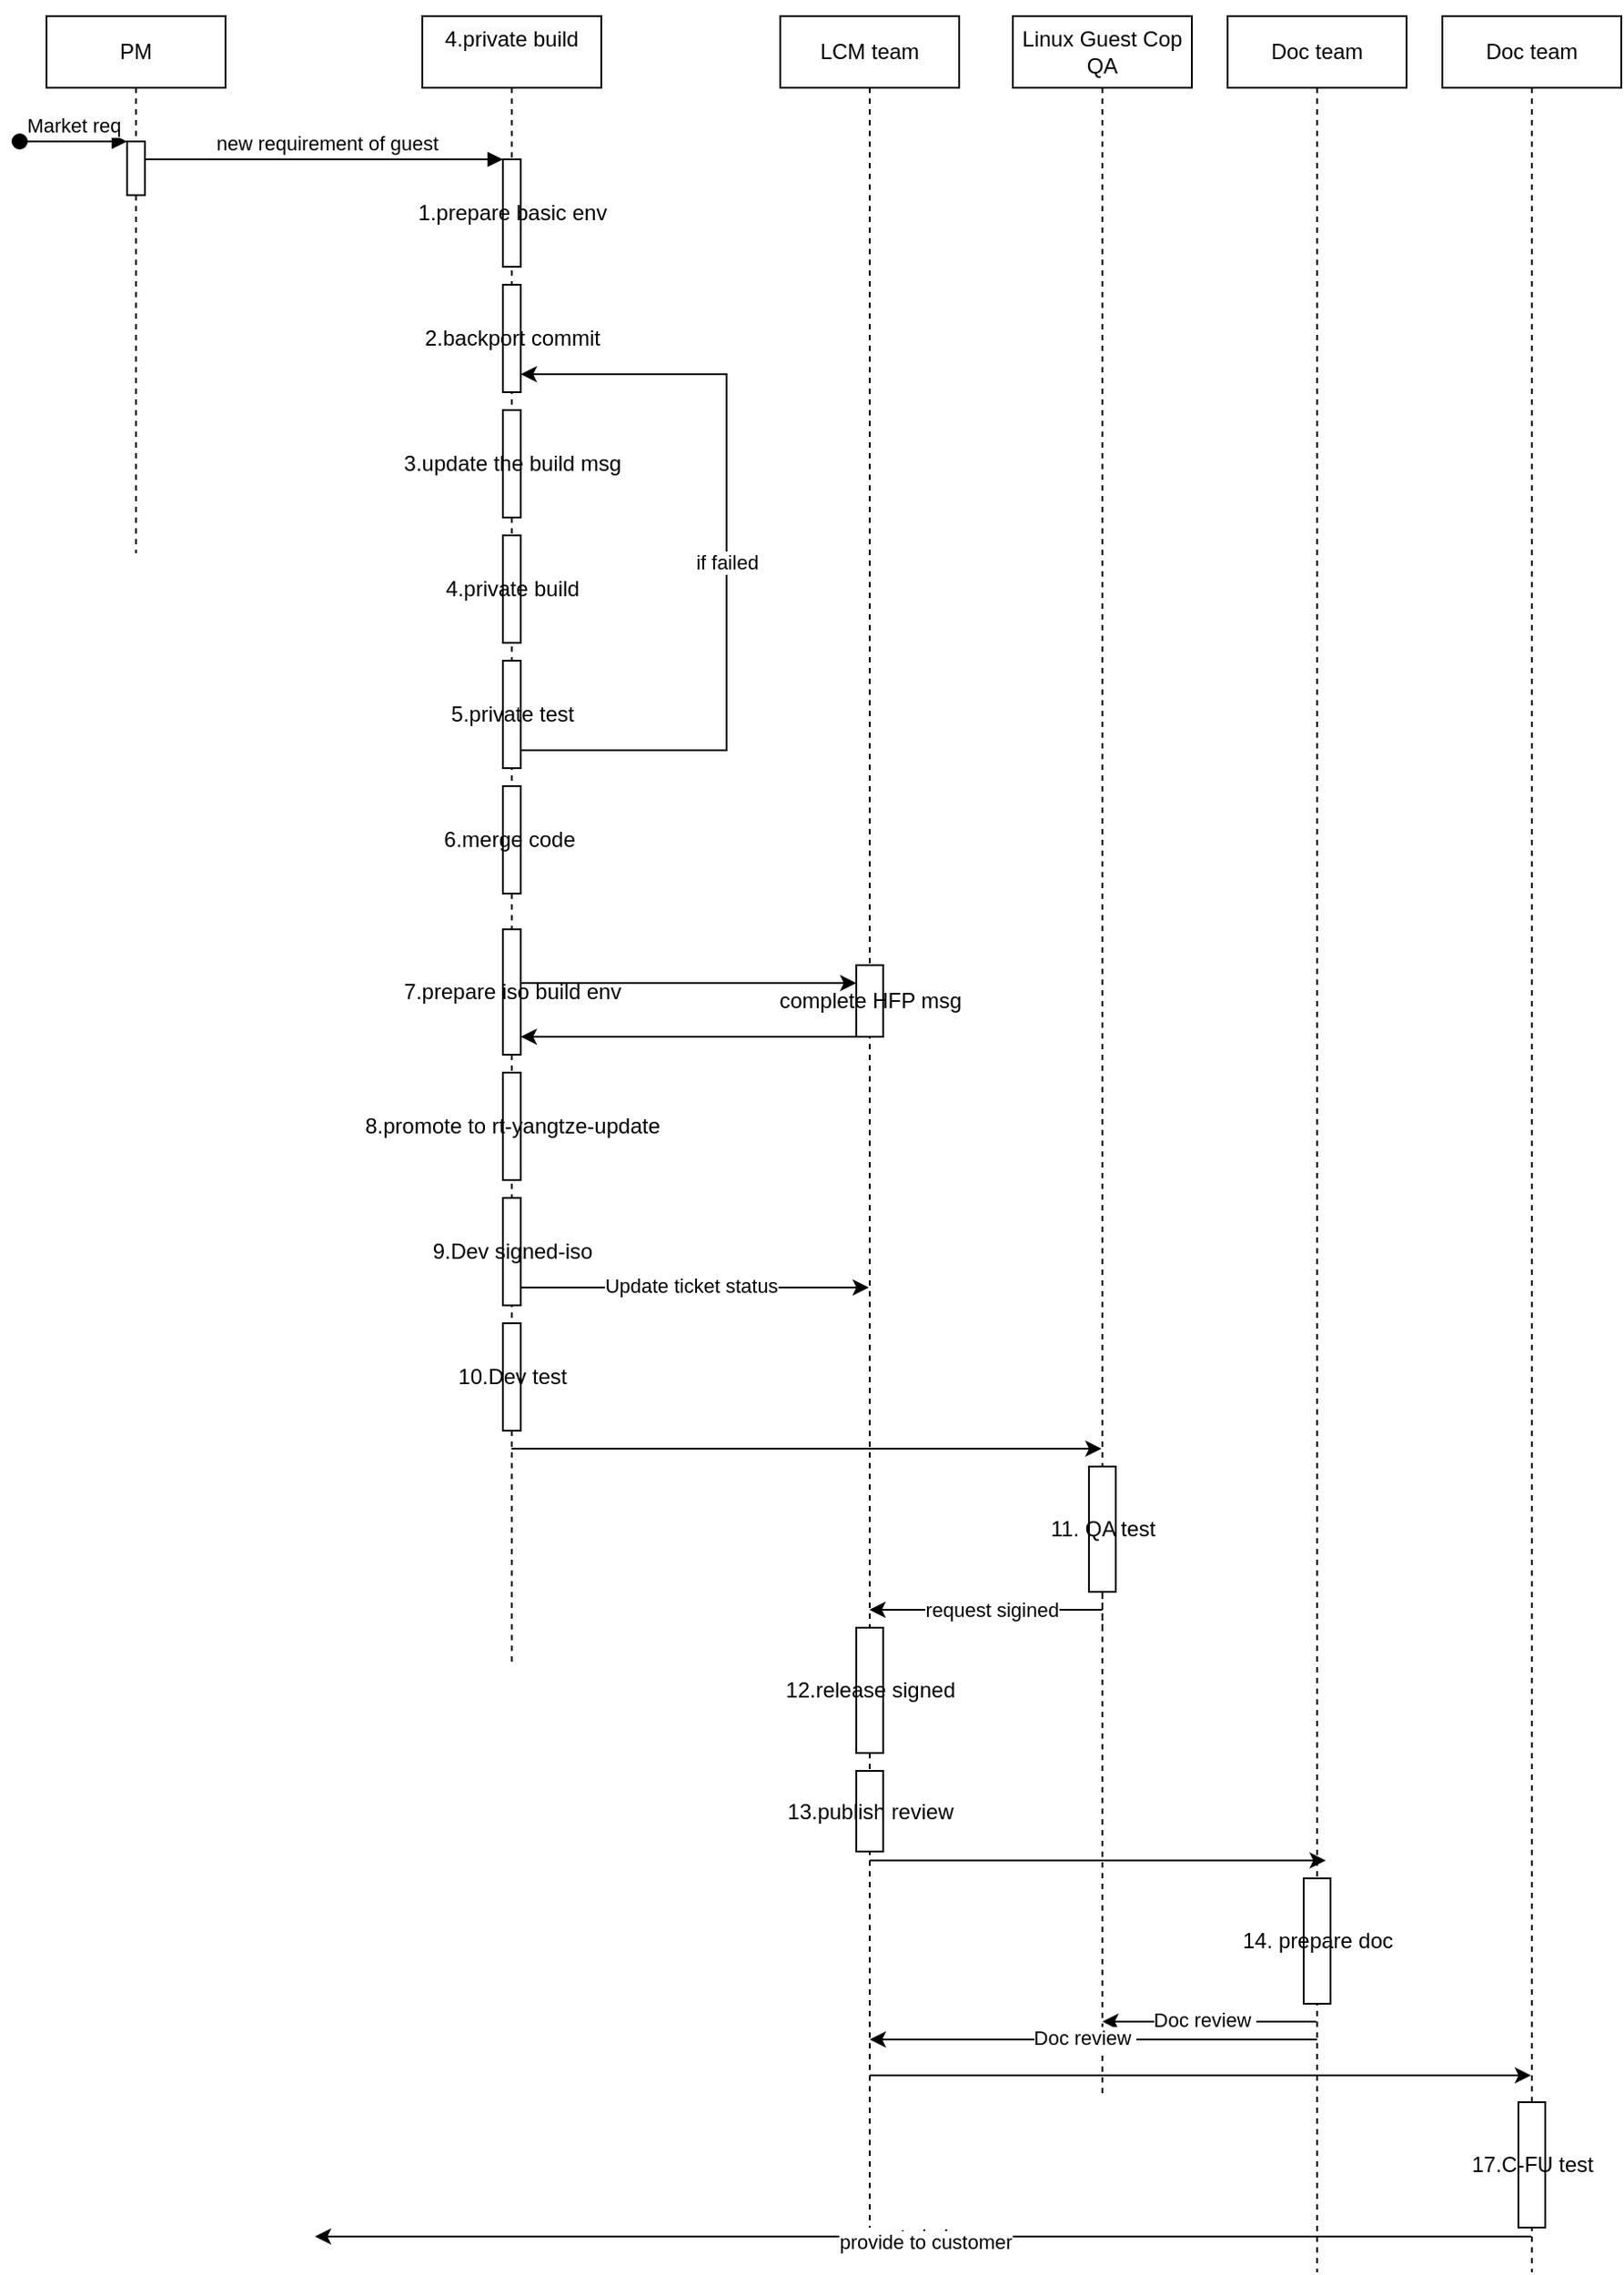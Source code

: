 <mxfile version="21.7.2" type="github">
  <diagram name="Page-1" id="2YBvvXClWsGukQMizWep">
    <mxGraphModel dx="1999" dy="769" grid="1" gridSize="10" guides="1" tooltips="1" connect="1" arrows="1" fold="1" page="1" pageScale="1" pageWidth="850" pageHeight="1100" math="0" shadow="0">
      <root>
        <mxCell id="0" />
        <mxCell id="1" parent="0" />
        <mxCell id="aM9ryv3xv72pqoxQDRHE-1" value="PM" style="shape=umlLifeline;perimeter=lifelinePerimeter;whiteSpace=wrap;html=1;container=0;dropTarget=0;collapsible=0;recursiveResize=0;outlineConnect=0;portConstraint=eastwest;newEdgeStyle={&quot;edgeStyle&quot;:&quot;elbowEdgeStyle&quot;,&quot;elbow&quot;:&quot;vertical&quot;,&quot;curved&quot;:0,&quot;rounded&quot;:0};" parent="1" vertex="1">
          <mxGeometry x="90" y="40" width="100" height="300" as="geometry" />
        </mxCell>
        <mxCell id="aM9ryv3xv72pqoxQDRHE-2" value="" style="html=1;points=[];perimeter=orthogonalPerimeter;outlineConnect=0;targetShapes=umlLifeline;portConstraint=eastwest;newEdgeStyle={&quot;edgeStyle&quot;:&quot;elbowEdgeStyle&quot;,&quot;elbow&quot;:&quot;vertical&quot;,&quot;curved&quot;:0,&quot;rounded&quot;:0};" parent="aM9ryv3xv72pqoxQDRHE-1" vertex="1">
          <mxGeometry x="45" y="70" width="10" height="30" as="geometry" />
        </mxCell>
        <mxCell id="aM9ryv3xv72pqoxQDRHE-3" value="Market req" style="html=1;verticalAlign=bottom;startArrow=oval;endArrow=block;startSize=8;edgeStyle=elbowEdgeStyle;elbow=vertical;curved=0;rounded=0;" parent="aM9ryv3xv72pqoxQDRHE-1" target="aM9ryv3xv72pqoxQDRHE-2" edge="1">
          <mxGeometry relative="1" as="geometry">
            <mxPoint x="-15" y="70" as="sourcePoint" />
          </mxGeometry>
        </mxCell>
        <mxCell id="aM9ryv3xv72pqoxQDRHE-5" value="&#xa;&lt;span style=&quot;color: rgb(0, 0, 0); font-family: Helvetica; font-size: 12px; font-style: normal; font-variant-ligatures: normal; font-variant-caps: normal; font-weight: 400; letter-spacing: normal; orphans: 2; text-align: center; text-indent: 0px; text-transform: none; widows: 2; word-spacing: 0px; -webkit-text-stroke-width: 0px; background-color: rgb(251, 251, 251); text-decoration-thickness: initial; text-decoration-style: initial; text-decoration-color: initial; float: none; display: inline !important;&quot;&gt;4.private build&lt;/span&gt;&#xa;&#xa;" style="shape=umlLifeline;perimeter=lifelinePerimeter;whiteSpace=wrap;html=1;container=0;dropTarget=0;collapsible=0;recursiveResize=0;outlineConnect=0;portConstraint=eastwest;newEdgeStyle={&quot;edgeStyle&quot;:&quot;elbowEdgeStyle&quot;,&quot;elbow&quot;:&quot;vertical&quot;,&quot;curved&quot;:0,&quot;rounded&quot;:0};" parent="1" vertex="1">
          <mxGeometry x="300" y="40" width="100" height="920" as="geometry" />
        </mxCell>
        <mxCell id="aM9ryv3xv72pqoxQDRHE-6" value="1.prepare basic env" style="html=1;points=[];perimeter=orthogonalPerimeter;outlineConnect=0;targetShapes=umlLifeline;portConstraint=eastwest;newEdgeStyle={&quot;edgeStyle&quot;:&quot;elbowEdgeStyle&quot;,&quot;elbow&quot;:&quot;vertical&quot;,&quot;curved&quot;:0,&quot;rounded&quot;:0};" parent="aM9ryv3xv72pqoxQDRHE-5" vertex="1">
          <mxGeometry x="45" y="80" width="10" height="60" as="geometry" />
        </mxCell>
        <mxCell id="0MMxQsMHjXonesAsFGLs-3" value="2.backport commit" style="html=1;points=[];perimeter=orthogonalPerimeter;outlineConnect=0;targetShapes=umlLifeline;portConstraint=eastwest;newEdgeStyle={&quot;edgeStyle&quot;:&quot;elbowEdgeStyle&quot;,&quot;elbow&quot;:&quot;vertical&quot;,&quot;curved&quot;:0,&quot;rounded&quot;:0};" vertex="1" parent="aM9ryv3xv72pqoxQDRHE-5">
          <mxGeometry x="45" y="150" width="10" height="60" as="geometry" />
        </mxCell>
        <mxCell id="0MMxQsMHjXonesAsFGLs-5" value="3.update the build msg" style="html=1;points=[];perimeter=orthogonalPerimeter;outlineConnect=0;targetShapes=umlLifeline;portConstraint=eastwest;newEdgeStyle={&quot;edgeStyle&quot;:&quot;elbowEdgeStyle&quot;,&quot;elbow&quot;:&quot;vertical&quot;,&quot;curved&quot;:0,&quot;rounded&quot;:0};" vertex="1" parent="aM9ryv3xv72pqoxQDRHE-5">
          <mxGeometry x="45" y="220" width="10" height="60" as="geometry" />
        </mxCell>
        <mxCell id="0MMxQsMHjXonesAsFGLs-9" value="4.private build" style="html=1;points=[];perimeter=orthogonalPerimeter;outlineConnect=0;targetShapes=umlLifeline;portConstraint=eastwest;newEdgeStyle={&quot;edgeStyle&quot;:&quot;elbowEdgeStyle&quot;,&quot;elbow&quot;:&quot;vertical&quot;,&quot;curved&quot;:0,&quot;rounded&quot;:0};" vertex="1" parent="aM9ryv3xv72pqoxQDRHE-5">
          <mxGeometry x="45" y="290" width="10" height="60" as="geometry" />
        </mxCell>
        <mxCell id="0MMxQsMHjXonesAsFGLs-10" value="5.private test" style="html=1;points=[];perimeter=orthogonalPerimeter;outlineConnect=0;targetShapes=umlLifeline;portConstraint=eastwest;newEdgeStyle={&quot;edgeStyle&quot;:&quot;elbowEdgeStyle&quot;,&quot;elbow&quot;:&quot;vertical&quot;,&quot;curved&quot;:0,&quot;rounded&quot;:0};" vertex="1" parent="aM9ryv3xv72pqoxQDRHE-5">
          <mxGeometry x="45" y="360" width="10" height="60" as="geometry" />
        </mxCell>
        <mxCell id="0MMxQsMHjXonesAsFGLs-16" value="" style="endArrow=classic;html=1;rounded=0;" edge="1" parent="aM9ryv3xv72pqoxQDRHE-5" source="0MMxQsMHjXonesAsFGLs-10" target="0MMxQsMHjXonesAsFGLs-3">
          <mxGeometry relative="1" as="geometry">
            <mxPoint x="60.004" y="410" as="sourcePoint" />
            <mxPoint x="170" y="100" as="targetPoint" />
            <Array as="points">
              <mxPoint x="170" y="410" />
              <mxPoint x="170" y="200" />
            </Array>
          </mxGeometry>
        </mxCell>
        <mxCell id="0MMxQsMHjXonesAsFGLs-17" value="if failed" style="edgeLabel;resizable=0;html=1;align=center;verticalAlign=middle;" connectable="0" vertex="1" parent="0MMxQsMHjXonesAsFGLs-16">
          <mxGeometry relative="1" as="geometry" />
        </mxCell>
        <mxCell id="0MMxQsMHjXonesAsFGLs-18" value="6.merge code&amp;nbsp;" style="html=1;points=[];perimeter=orthogonalPerimeter;outlineConnect=0;targetShapes=umlLifeline;portConstraint=eastwest;newEdgeStyle={&quot;edgeStyle&quot;:&quot;elbowEdgeStyle&quot;,&quot;elbow&quot;:&quot;vertical&quot;,&quot;curved&quot;:0,&quot;rounded&quot;:0};" vertex="1" parent="aM9ryv3xv72pqoxQDRHE-5">
          <mxGeometry x="45" y="430" width="10" height="60" as="geometry" />
        </mxCell>
        <mxCell id="0MMxQsMHjXonesAsFGLs-23" value="7.prepare iso build env" style="html=1;points=[];perimeter=orthogonalPerimeter;outlineConnect=0;targetShapes=umlLifeline;portConstraint=eastwest;newEdgeStyle={&quot;edgeStyle&quot;:&quot;elbowEdgeStyle&quot;,&quot;elbow&quot;:&quot;vertical&quot;,&quot;curved&quot;:0,&quot;rounded&quot;:0};" vertex="1" parent="aM9ryv3xv72pqoxQDRHE-5">
          <mxGeometry x="45" y="510" width="10" height="70" as="geometry" />
        </mxCell>
        <mxCell id="0MMxQsMHjXonesAsFGLs-25" value="8.promote to rt-yangtze-update" style="html=1;points=[];perimeter=orthogonalPerimeter;outlineConnect=0;targetShapes=umlLifeline;portConstraint=eastwest;newEdgeStyle={&quot;edgeStyle&quot;:&quot;elbowEdgeStyle&quot;,&quot;elbow&quot;:&quot;vertical&quot;,&quot;curved&quot;:0,&quot;rounded&quot;:0};" vertex="1" parent="aM9ryv3xv72pqoxQDRHE-5">
          <mxGeometry x="45" y="590" width="10" height="60" as="geometry" />
        </mxCell>
        <mxCell id="0MMxQsMHjXonesAsFGLs-28" value="9.Dev signed-iso" style="html=1;points=[];perimeter=orthogonalPerimeter;outlineConnect=0;targetShapes=umlLifeline;portConstraint=eastwest;newEdgeStyle={&quot;edgeStyle&quot;:&quot;elbowEdgeStyle&quot;,&quot;elbow&quot;:&quot;vertical&quot;,&quot;curved&quot;:0,&quot;rounded&quot;:0};" vertex="1" parent="aM9ryv3xv72pqoxQDRHE-5">
          <mxGeometry x="45" y="660" width="10" height="60" as="geometry" />
        </mxCell>
        <mxCell id="0MMxQsMHjXonesAsFGLs-29" value="10.Dev test" style="html=1;points=[];perimeter=orthogonalPerimeter;outlineConnect=0;targetShapes=umlLifeline;portConstraint=eastwest;newEdgeStyle={&quot;edgeStyle&quot;:&quot;elbowEdgeStyle&quot;,&quot;elbow&quot;:&quot;vertical&quot;,&quot;curved&quot;:0,&quot;rounded&quot;:0};" vertex="1" parent="aM9ryv3xv72pqoxQDRHE-5">
          <mxGeometry x="45" y="730" width="10" height="60" as="geometry" />
        </mxCell>
        <mxCell id="aM9ryv3xv72pqoxQDRHE-7" value="&amp;nbsp;new requirement of guest" style="html=1;verticalAlign=bottom;endArrow=block;edgeStyle=elbowEdgeStyle;elbow=vertical;curved=0;rounded=0;" parent="1" source="aM9ryv3xv72pqoxQDRHE-2" target="aM9ryv3xv72pqoxQDRHE-6" edge="1">
          <mxGeometry relative="1" as="geometry">
            <mxPoint x="195" y="130" as="sourcePoint" />
            <Array as="points">
              <mxPoint x="180" y="120" />
            </Array>
            <mxPoint as="offset" />
          </mxGeometry>
        </mxCell>
        <mxCell id="0MMxQsMHjXonesAsFGLs-37" value="Linux Guest Cop&lt;br&gt;QA" style="shape=umlLifeline;perimeter=lifelinePerimeter;whiteSpace=wrap;html=1;container=0;dropTarget=0;collapsible=0;recursiveResize=0;outlineConnect=0;portConstraint=eastwest;newEdgeStyle={&quot;edgeStyle&quot;:&quot;elbowEdgeStyle&quot;,&quot;elbow&quot;:&quot;vertical&quot;,&quot;curved&quot;:0,&quot;rounded&quot;:0};" vertex="1" parent="1">
          <mxGeometry x="630" y="40" width="100" height="900" as="geometry" />
        </mxCell>
        <mxCell id="0MMxQsMHjXonesAsFGLs-41" value="11. QA test" style="html=1;points=[];perimeter=orthogonalPerimeter;outlineConnect=0;targetShapes=umlLifeline;portConstraint=eastwest;newEdgeStyle={&quot;edgeStyle&quot;:&quot;elbowEdgeStyle&quot;,&quot;elbow&quot;:&quot;vertical&quot;,&quot;curved&quot;:0,&quot;rounded&quot;:0};" vertex="1" parent="0MMxQsMHjXonesAsFGLs-37">
          <mxGeometry x="42.5" y="810" width="15" height="70" as="geometry" />
        </mxCell>
        <mxCell id="0MMxQsMHjXonesAsFGLs-39" value="LCM team" style="shape=umlLifeline;perimeter=lifelinePerimeter;whiteSpace=wrap;html=1;container=0;dropTarget=0;collapsible=0;recursiveResize=0;outlineConnect=0;portConstraint=eastwest;newEdgeStyle={&quot;edgeStyle&quot;:&quot;elbowEdgeStyle&quot;,&quot;elbow&quot;:&quot;vertical&quot;,&quot;curved&quot;:0,&quot;rounded&quot;:0};" vertex="1" parent="1">
          <mxGeometry x="500" y="40" width="100" height="1235" as="geometry" />
        </mxCell>
        <mxCell id="0MMxQsMHjXonesAsFGLs-40" value="complete HFP msg" style="html=1;points=[];perimeter=orthogonalPerimeter;outlineConnect=0;targetShapes=umlLifeline;portConstraint=eastwest;newEdgeStyle={&quot;edgeStyle&quot;:&quot;elbowEdgeStyle&quot;,&quot;elbow&quot;:&quot;vertical&quot;,&quot;curved&quot;:0,&quot;rounded&quot;:0};" vertex="1" parent="0MMxQsMHjXonesAsFGLs-39">
          <mxGeometry x="42.5" y="530" width="15" height="40" as="geometry" />
        </mxCell>
        <mxCell id="0MMxQsMHjXonesAsFGLs-60" value="12.release signed" style="html=1;points=[];perimeter=orthogonalPerimeter;outlineConnect=0;targetShapes=umlLifeline;portConstraint=eastwest;newEdgeStyle={&quot;edgeStyle&quot;:&quot;elbowEdgeStyle&quot;,&quot;elbow&quot;:&quot;vertical&quot;,&quot;curved&quot;:0,&quot;rounded&quot;:0};" vertex="1" parent="0MMxQsMHjXonesAsFGLs-39">
          <mxGeometry x="42.5" y="900" width="15" height="70" as="geometry" />
        </mxCell>
        <mxCell id="0MMxQsMHjXonesAsFGLs-61" value="13.publish review" style="html=1;points=[];perimeter=orthogonalPerimeter;outlineConnect=0;targetShapes=umlLifeline;portConstraint=eastwest;newEdgeStyle={&quot;edgeStyle&quot;:&quot;elbowEdgeStyle&quot;,&quot;elbow&quot;:&quot;vertical&quot;,&quot;curved&quot;:0,&quot;rounded&quot;:0};" vertex="1" parent="0MMxQsMHjXonesAsFGLs-39">
          <mxGeometry x="42.5" y="980" width="15" height="45" as="geometry" />
        </mxCell>
        <mxCell id="0MMxQsMHjXonesAsFGLs-42" value="" style="endArrow=classic;html=1;rounded=0;" edge="1" parent="1">
          <mxGeometry width="50" height="50" relative="1" as="geometry">
            <mxPoint x="355" y="580" as="sourcePoint" />
            <mxPoint x="542.5" y="580" as="targetPoint" />
          </mxGeometry>
        </mxCell>
        <mxCell id="0MMxQsMHjXonesAsFGLs-43" value="" style="endArrow=classic;html=1;rounded=0;" edge="1" parent="1" target="0MMxQsMHjXonesAsFGLs-37">
          <mxGeometry width="50" height="50" relative="1" as="geometry">
            <mxPoint x="349.81" y="840.0" as="sourcePoint" />
            <mxPoint x="672.5" y="840.0" as="targetPoint" />
          </mxGeometry>
        </mxCell>
        <mxCell id="0MMxQsMHjXonesAsFGLs-47" value="" style="endArrow=classic;html=1;rounded=0;" edge="1" parent="1" source="0MMxQsMHjXonesAsFGLs-40">
          <mxGeometry width="50" height="50" relative="1" as="geometry">
            <mxPoint x="540" y="610" as="sourcePoint" />
            <mxPoint x="355" y="610" as="targetPoint" />
          </mxGeometry>
        </mxCell>
        <mxCell id="0MMxQsMHjXonesAsFGLs-49" value="" style="endArrow=classic;html=1;rounded=0;" edge="1" parent="1">
          <mxGeometry relative="1" as="geometry">
            <mxPoint x="355" y="750.0" as="sourcePoint" />
            <mxPoint x="549.5" y="750.0" as="targetPoint" />
          </mxGeometry>
        </mxCell>
        <mxCell id="0MMxQsMHjXonesAsFGLs-50" value="Label" style="edgeLabel;resizable=0;html=1;align=center;verticalAlign=middle;" connectable="0" vertex="1" parent="0MMxQsMHjXonesAsFGLs-49">
          <mxGeometry relative="1" as="geometry" />
        </mxCell>
        <mxCell id="0MMxQsMHjXonesAsFGLs-51" value="StartD" style="edgeLabel;html=1;align=center;verticalAlign=middle;resizable=0;points=[];" vertex="1" connectable="0" parent="0MMxQsMHjXonesAsFGLs-49">
          <mxGeometry x="0.001" y="1" relative="1" as="geometry">
            <mxPoint as="offset" />
          </mxGeometry>
        </mxCell>
        <mxCell id="0MMxQsMHjXonesAsFGLs-52" value="Update ticket status" style="edgeLabel;html=1;align=center;verticalAlign=middle;resizable=0;points=[];" vertex="1" connectable="0" parent="0MMxQsMHjXonesAsFGLs-49">
          <mxGeometry x="0.013" y="1" relative="1" as="geometry">
            <mxPoint x="-4" as="offset" />
          </mxGeometry>
        </mxCell>
        <mxCell id="0MMxQsMHjXonesAsFGLs-53" value="" style="endArrow=none;dashed=1;html=1;rounded=0;" edge="1" parent="1" target="0MMxQsMHjXonesAsFGLs-41">
          <mxGeometry width="50" height="50" relative="1" as="geometry">
            <mxPoint x="680" y="1200" as="sourcePoint" />
            <mxPoint x="680" y="1040" as="targetPoint" />
            <Array as="points">
              <mxPoint x="680" y="1060" />
            </Array>
          </mxGeometry>
        </mxCell>
        <mxCell id="0MMxQsMHjXonesAsFGLs-57" value="" style="endArrow=classic;html=1;rounded=0;" edge="1" parent="1">
          <mxGeometry relative="1" as="geometry">
            <mxPoint x="680" y="930" as="sourcePoint" />
            <mxPoint x="549.81" y="930.0" as="targetPoint" />
          </mxGeometry>
        </mxCell>
        <mxCell id="0MMxQsMHjXonesAsFGLs-58" value="Label" style="edgeLabel;resizable=0;html=1;align=center;verticalAlign=middle;" connectable="0" vertex="1" parent="0MMxQsMHjXonesAsFGLs-57">
          <mxGeometry relative="1" as="geometry" />
        </mxCell>
        <mxCell id="0MMxQsMHjXonesAsFGLs-59" value="request sigined" style="edgeLabel;html=1;align=center;verticalAlign=middle;resizable=0;points=[];" vertex="1" connectable="0" parent="0MMxQsMHjXonesAsFGLs-57">
          <mxGeometry x="-0.041" y="3" relative="1" as="geometry">
            <mxPoint y="-3" as="offset" />
          </mxGeometry>
        </mxCell>
        <mxCell id="0MMxQsMHjXonesAsFGLs-62" value="Doc team" style="shape=umlLifeline;perimeter=lifelinePerimeter;whiteSpace=wrap;html=1;container=0;dropTarget=0;collapsible=0;recursiveResize=0;outlineConnect=0;portConstraint=eastwest;newEdgeStyle={&quot;edgeStyle&quot;:&quot;elbowEdgeStyle&quot;,&quot;elbow&quot;:&quot;vertical&quot;,&quot;curved&quot;:0,&quot;rounded&quot;:0};" vertex="1" parent="1">
          <mxGeometry x="750" y="40" width="100" height="1260" as="geometry" />
        </mxCell>
        <mxCell id="0MMxQsMHjXonesAsFGLs-63" value="14. prepare doc" style="html=1;points=[];perimeter=orthogonalPerimeter;outlineConnect=0;targetShapes=umlLifeline;portConstraint=eastwest;newEdgeStyle={&quot;edgeStyle&quot;:&quot;elbowEdgeStyle&quot;,&quot;elbow&quot;:&quot;vertical&quot;,&quot;curved&quot;:0,&quot;rounded&quot;:0};" vertex="1" parent="0MMxQsMHjXonesAsFGLs-62">
          <mxGeometry x="42.5" y="1040" width="15" height="70" as="geometry" />
        </mxCell>
        <mxCell id="0MMxQsMHjXonesAsFGLs-64" value="" style="endArrow=classic;html=1;rounded=0;" edge="1" parent="1" source="0MMxQsMHjXonesAsFGLs-39">
          <mxGeometry width="50" height="50" relative="1" as="geometry">
            <mxPoint x="555.15" y="1070.0" as="sourcePoint" />
            <mxPoint x="804.84" y="1070.0" as="targetPoint" />
            <Array as="points">
              <mxPoint x="745.34" y="1070" />
            </Array>
          </mxGeometry>
        </mxCell>
        <mxCell id="0MMxQsMHjXonesAsFGLs-65" value="" style="endArrow=classic;html=1;rounded=0;" edge="1" parent="1" source="0MMxQsMHjXonesAsFGLs-62">
          <mxGeometry relative="1" as="geometry">
            <mxPoint x="792.5" y="1160.0" as="sourcePoint" />
            <mxPoint x="680" y="1160" as="targetPoint" />
          </mxGeometry>
        </mxCell>
        <mxCell id="0MMxQsMHjXonesAsFGLs-66" value="Label" style="edgeLabel;resizable=0;html=1;align=center;verticalAlign=middle;" connectable="0" vertex="1" parent="0MMxQsMHjXonesAsFGLs-65">
          <mxGeometry relative="1" as="geometry" />
        </mxCell>
        <mxCell id="0MMxQsMHjXonesAsFGLs-67" value="Doc review&amp;nbsp;" style="edgeLabel;html=1;align=center;verticalAlign=middle;resizable=0;points=[];" vertex="1" connectable="0" parent="0MMxQsMHjXonesAsFGLs-65">
          <mxGeometry x="0.042" y="-1" relative="1" as="geometry">
            <mxPoint as="offset" />
          </mxGeometry>
        </mxCell>
        <mxCell id="0MMxQsMHjXonesAsFGLs-68" value="" style="endArrow=classic;html=1;rounded=0;" edge="1" parent="1" target="0MMxQsMHjXonesAsFGLs-39">
          <mxGeometry relative="1" as="geometry">
            <mxPoint x="800" y="1170" as="sourcePoint" />
            <mxPoint x="690" y="1170" as="targetPoint" />
          </mxGeometry>
        </mxCell>
        <mxCell id="0MMxQsMHjXonesAsFGLs-69" value="Label" style="edgeLabel;resizable=0;html=1;align=center;verticalAlign=middle;" connectable="0" vertex="1" parent="0MMxQsMHjXonesAsFGLs-68">
          <mxGeometry relative="1" as="geometry" />
        </mxCell>
        <mxCell id="0MMxQsMHjXonesAsFGLs-70" value="Doc review&amp;nbsp;" style="edgeLabel;html=1;align=center;verticalAlign=middle;resizable=0;points=[];" vertex="1" connectable="0" parent="0MMxQsMHjXonesAsFGLs-68">
          <mxGeometry x="0.042" y="-1" relative="1" as="geometry">
            <mxPoint as="offset" />
          </mxGeometry>
        </mxCell>
        <mxCell id="0MMxQsMHjXonesAsFGLs-71" value="Doc team" style="shape=umlLifeline;perimeter=lifelinePerimeter;whiteSpace=wrap;html=1;container=0;dropTarget=0;collapsible=0;recursiveResize=0;outlineConnect=0;portConstraint=eastwest;newEdgeStyle={&quot;edgeStyle&quot;:&quot;elbowEdgeStyle&quot;,&quot;elbow&quot;:&quot;vertical&quot;,&quot;curved&quot;:0,&quot;rounded&quot;:0};" vertex="1" parent="1">
          <mxGeometry x="870" y="40" width="100" height="1260" as="geometry" />
        </mxCell>
        <mxCell id="0MMxQsMHjXonesAsFGLs-72" value="17.C-FU test" style="html=1;points=[];perimeter=orthogonalPerimeter;outlineConnect=0;targetShapes=umlLifeline;portConstraint=eastwest;newEdgeStyle={&quot;edgeStyle&quot;:&quot;elbowEdgeStyle&quot;,&quot;elbow&quot;:&quot;vertical&quot;,&quot;curved&quot;:0,&quot;rounded&quot;:0};" vertex="1" parent="0MMxQsMHjXonesAsFGLs-71">
          <mxGeometry x="42.5" y="1165" width="15" height="70" as="geometry" />
        </mxCell>
        <mxCell id="0MMxQsMHjXonesAsFGLs-73" value="" style="endArrow=classic;html=1;rounded=0;" edge="1" parent="1">
          <mxGeometry width="50" height="50" relative="1" as="geometry">
            <mxPoint x="550" y="1190" as="sourcePoint" />
            <mxPoint x="919.5" y="1190" as="targetPoint" />
          </mxGeometry>
        </mxCell>
        <mxCell id="0MMxQsMHjXonesAsFGLs-74" value="" style="endArrow=classic;html=1;rounded=0;" edge="1" parent="1" source="0MMxQsMHjXonesAsFGLs-71">
          <mxGeometry relative="1" as="geometry">
            <mxPoint x="350" y="1280" as="sourcePoint" />
            <mxPoint x="240" y="1280" as="targetPoint" />
          </mxGeometry>
        </mxCell>
        <mxCell id="0MMxQsMHjXonesAsFGLs-75" value="Label" style="edgeLabel;resizable=0;html=1;align=center;verticalAlign=middle;" connectable="0" vertex="1" parent="0MMxQsMHjXonesAsFGLs-74">
          <mxGeometry relative="1" as="geometry" />
        </mxCell>
        <mxCell id="0MMxQsMHjXonesAsFGLs-76" value="provide to customer" style="edgeLabel;html=1;align=center;verticalAlign=middle;resizable=0;points=[];" vertex="1" connectable="0" parent="0MMxQsMHjXonesAsFGLs-74">
          <mxGeometry x="-0.004" y="3" relative="1" as="geometry">
            <mxPoint as="offset" />
          </mxGeometry>
        </mxCell>
      </root>
    </mxGraphModel>
  </diagram>
</mxfile>
